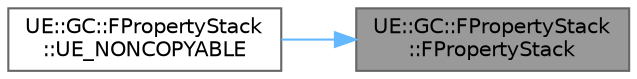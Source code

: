digraph "UE::GC::FPropertyStack::FPropertyStack"
{
 // INTERACTIVE_SVG=YES
 // LATEX_PDF_SIZE
  bgcolor="transparent";
  edge [fontname=Helvetica,fontsize=10,labelfontname=Helvetica,labelfontsize=10];
  node [fontname=Helvetica,fontsize=10,shape=box,height=0.2,width=0.4];
  rankdir="RL";
  Node1 [id="Node000001",label="UE::GC::FPropertyStack\l::FPropertyStack",height=0.2,width=0.4,color="gray40", fillcolor="grey60", style="filled", fontcolor="black",tooltip=" "];
  Node1 -> Node2 [id="edge1_Node000001_Node000002",dir="back",color="steelblue1",style="solid",tooltip=" "];
  Node2 [id="Node000002",label="UE::GC::FPropertyStack\l::UE_NONCOPYABLE",height=0.2,width=0.4,color="grey40", fillcolor="white", style="filled",URL="$d4/d13/classUE_1_1GC_1_1FPropertyStack.html#aaab5dc56aacdc47fd6235d528b42d06c",tooltip=" "];
}
